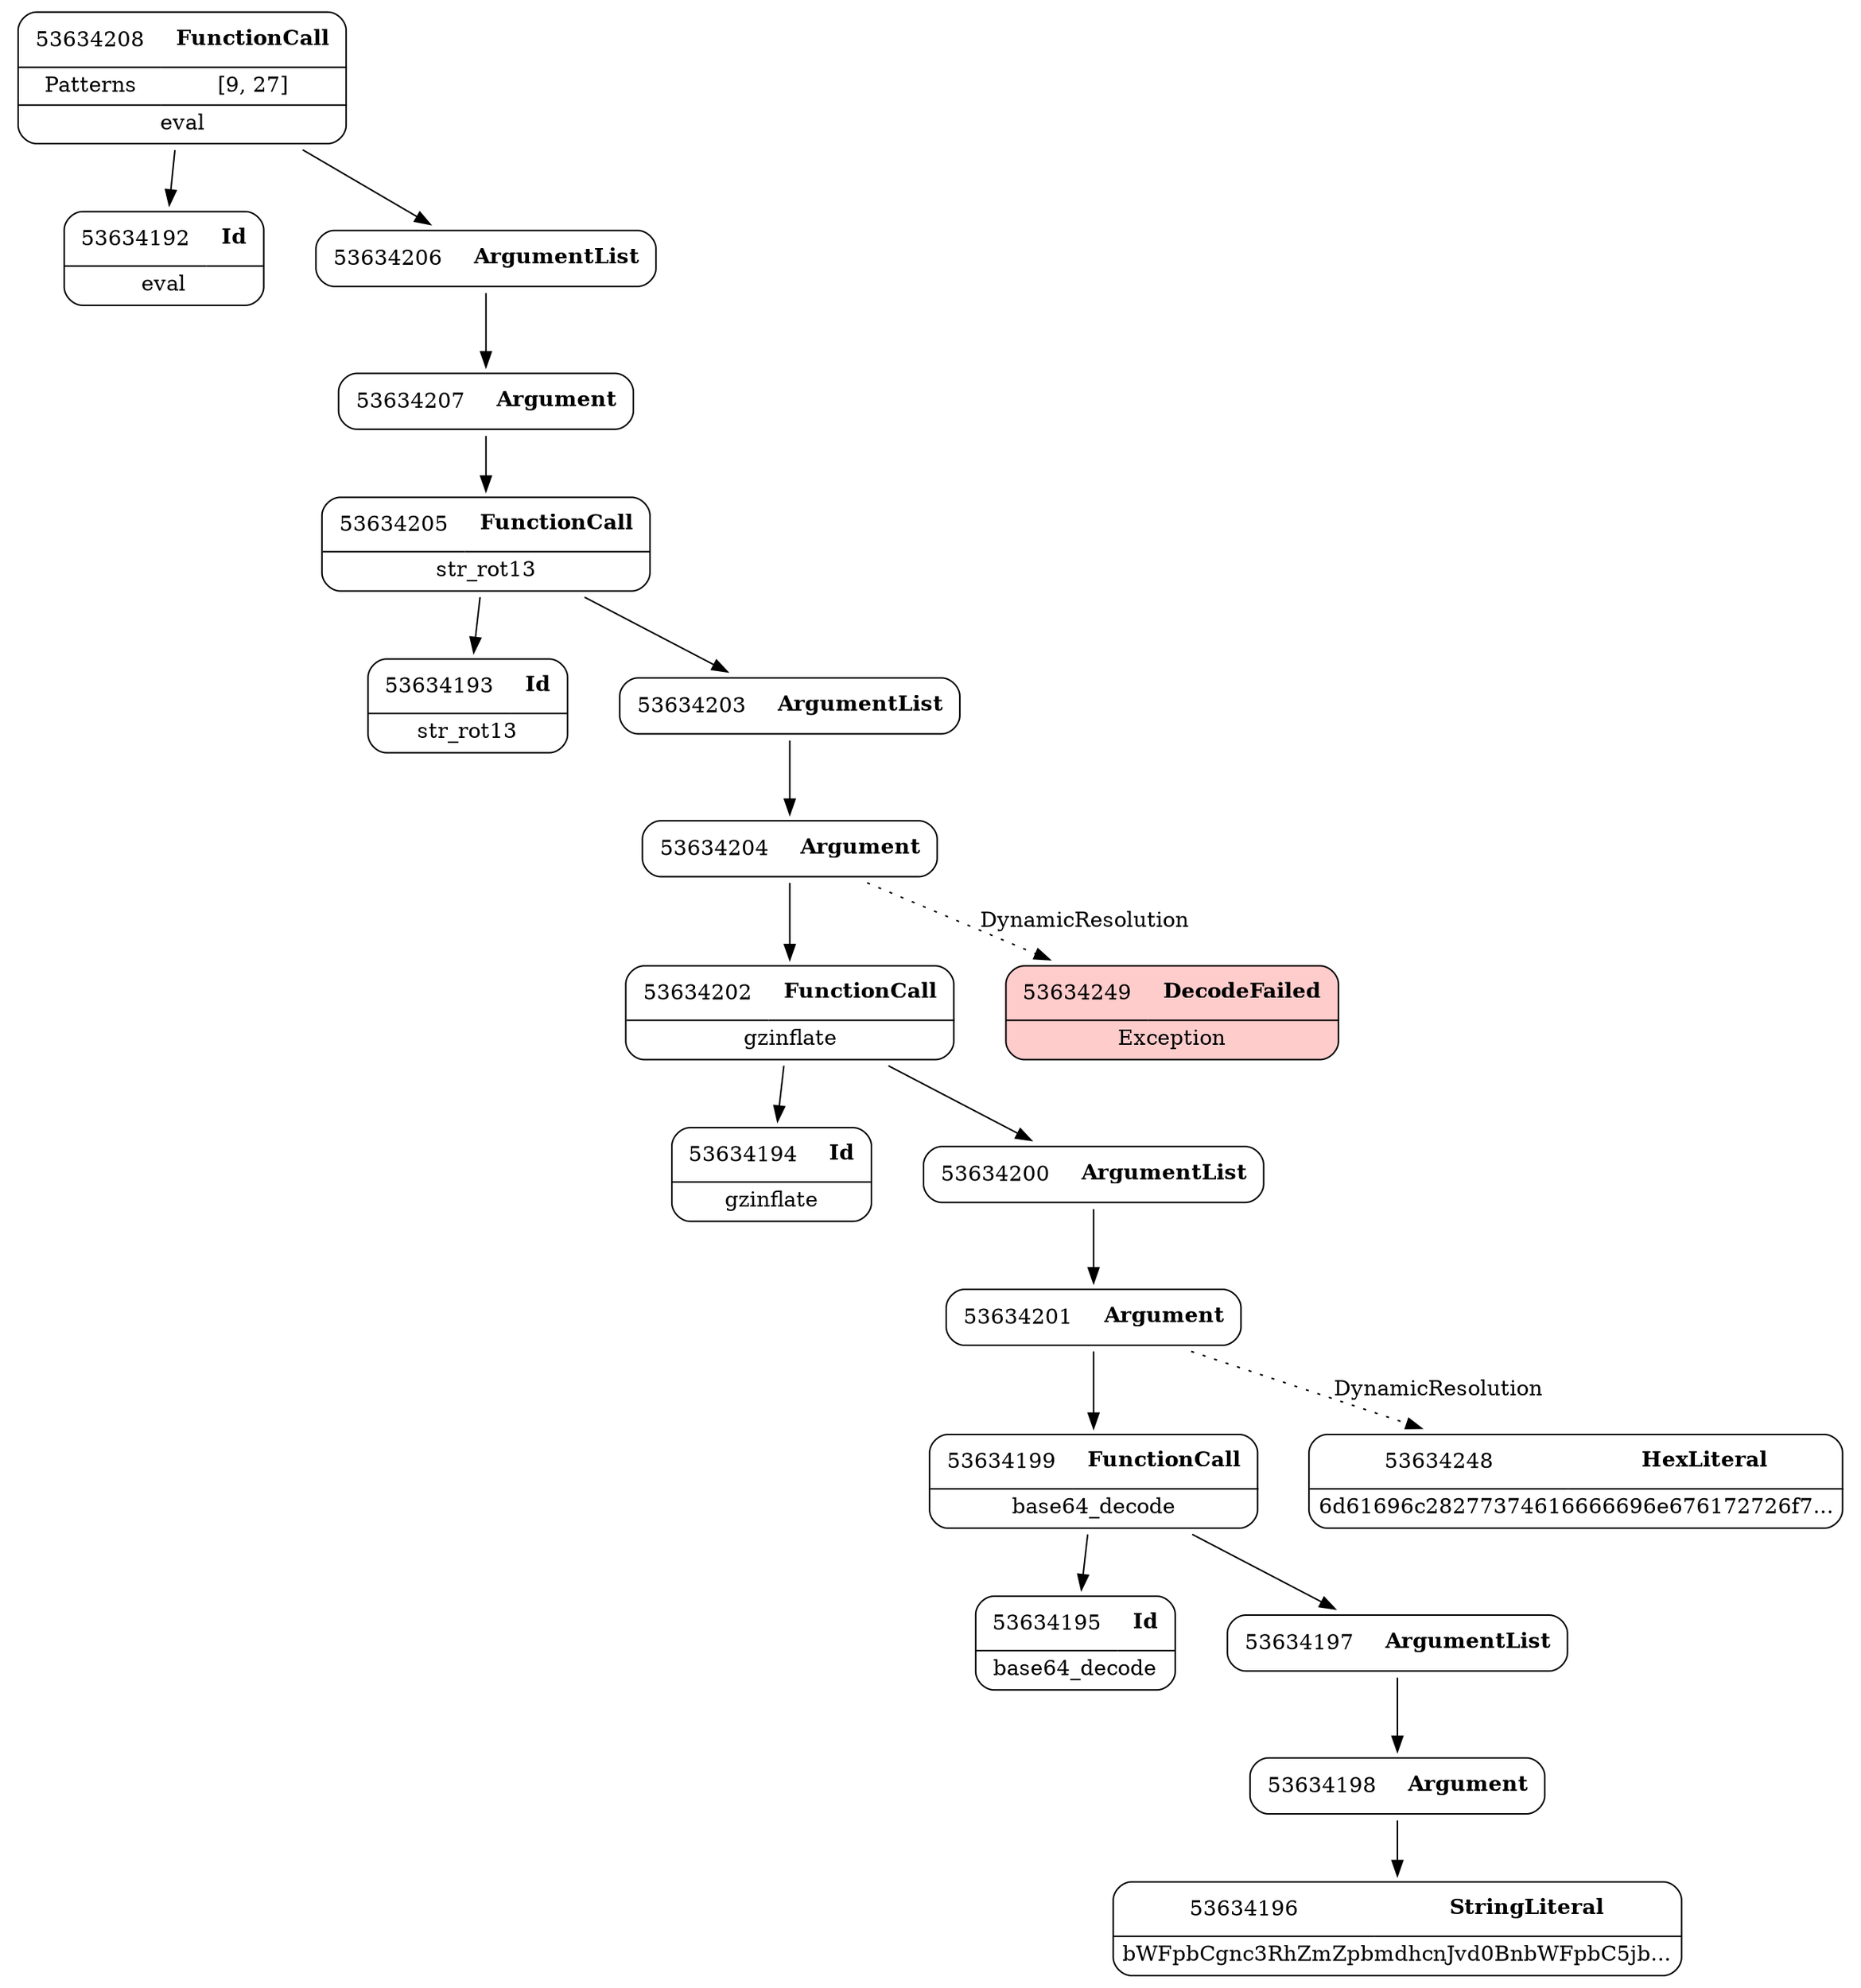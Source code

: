 digraph ast {
node [shape=none];
53634194 [label=<<TABLE border='1' cellspacing='0' cellpadding='10' style='rounded' ><TR><TD border='0'>53634194</TD><TD border='0'><B>Id</B></TD></TR><HR/><TR><TD border='0' cellpadding='5' colspan='2'>gzinflate</TD></TR></TABLE>>];
53634195 [label=<<TABLE border='1' cellspacing='0' cellpadding='10' style='rounded' ><TR><TD border='0'>53634195</TD><TD border='0'><B>Id</B></TD></TR><HR/><TR><TD border='0' cellpadding='5' colspan='2'>base64_decode</TD></TR></TABLE>>];
53634192 [label=<<TABLE border='1' cellspacing='0' cellpadding='10' style='rounded' ><TR><TD border='0'>53634192</TD><TD border='0'><B>Id</B></TD></TR><HR/><TR><TD border='0' cellpadding='5' colspan='2'>eval</TD></TR></TABLE>>];
53634193 [label=<<TABLE border='1' cellspacing='0' cellpadding='10' style='rounded' ><TR><TD border='0'>53634193</TD><TD border='0'><B>Id</B></TD></TR><HR/><TR><TD border='0' cellpadding='5' colspan='2'>str_rot13</TD></TR></TABLE>>];
53634198 [label=<<TABLE border='1' cellspacing='0' cellpadding='10' style='rounded' ><TR><TD border='0'>53634198</TD><TD border='0'><B>Argument</B></TD></TR></TABLE>>];
53634198 -> 53634196 [weight=2];
53634199 [label=<<TABLE border='1' cellspacing='0' cellpadding='10' style='rounded' ><TR><TD border='0'>53634199</TD><TD border='0'><B>FunctionCall</B></TD></TR><HR/><TR><TD border='0' cellpadding='5' colspan='2'>base64_decode</TD></TR></TABLE>>];
53634199 -> 53634195 [weight=2];
53634199 -> 53634197 [weight=2];
53634196 [label=<<TABLE border='1' cellspacing='0' cellpadding='10' style='rounded' ><TR><TD border='0'>53634196</TD><TD border='0'><B>StringLiteral</B></TD></TR><HR/><TR><TD border='0' cellpadding='5' colspan='2'>bWFpbCgnc3RhZmZpbmdhcnJvd0BnbWFpbC5jb...</TD></TR></TABLE>>];
53634197 [label=<<TABLE border='1' cellspacing='0' cellpadding='10' style='rounded' ><TR><TD border='0'>53634197</TD><TD border='0'><B>ArgumentList</B></TD></TR></TABLE>>];
53634197 -> 53634198 [weight=2];
53634202 [label=<<TABLE border='1' cellspacing='0' cellpadding='10' style='rounded' ><TR><TD border='0'>53634202</TD><TD border='0'><B>FunctionCall</B></TD></TR><HR/><TR><TD border='0' cellpadding='5' colspan='2'>gzinflate</TD></TR></TABLE>>];
53634202 -> 53634194 [weight=2];
53634202 -> 53634200 [weight=2];
53634203 [label=<<TABLE border='1' cellspacing='0' cellpadding='10' style='rounded' ><TR><TD border='0'>53634203</TD><TD border='0'><B>ArgumentList</B></TD></TR></TABLE>>];
53634203 -> 53634204 [weight=2];
53634200 [label=<<TABLE border='1' cellspacing='0' cellpadding='10' style='rounded' ><TR><TD border='0'>53634200</TD><TD border='0'><B>ArgumentList</B></TD></TR></TABLE>>];
53634200 -> 53634201 [weight=2];
53634201 [label=<<TABLE border='1' cellspacing='0' cellpadding='10' style='rounded' ><TR><TD border='0'>53634201</TD><TD border='0'><B>Argument</B></TD></TR></TABLE>>];
53634201 -> 53634199 [weight=2];
53634201 -> 53634248 [style=dotted,label=DynamicResolution];
53634206 [label=<<TABLE border='1' cellspacing='0' cellpadding='10' style='rounded' ><TR><TD border='0'>53634206</TD><TD border='0'><B>ArgumentList</B></TD></TR></TABLE>>];
53634206 -> 53634207 [weight=2];
53634207 [label=<<TABLE border='1' cellspacing='0' cellpadding='10' style='rounded' ><TR><TD border='0'>53634207</TD><TD border='0'><B>Argument</B></TD></TR></TABLE>>];
53634207 -> 53634205 [weight=2];
53634204 [label=<<TABLE border='1' cellspacing='0' cellpadding='10' style='rounded' ><TR><TD border='0'>53634204</TD><TD border='0'><B>Argument</B></TD></TR></TABLE>>];
53634204 -> 53634202 [weight=2];
53634204 -> 53634249 [style=dotted,label=DynamicResolution];
53634205 [label=<<TABLE border='1' cellspacing='0' cellpadding='10' style='rounded' ><TR><TD border='0'>53634205</TD><TD border='0'><B>FunctionCall</B></TD></TR><HR/><TR><TD border='0' cellpadding='5' colspan='2'>str_rot13</TD></TR></TABLE>>];
53634205 -> 53634193 [weight=2];
53634205 -> 53634203 [weight=2];
53634208 [label=<<TABLE border='1' cellspacing='0' cellpadding='10' style='rounded' ><TR><TD border='0'>53634208</TD><TD border='0'><B>FunctionCall</B></TD></TR><HR/><TR><TD border='0' cellpadding='5'>Patterns</TD><TD border='0' cellpadding='5'>[9, 27]</TD></TR><HR/><TR><TD border='0' cellpadding='5' colspan='2'>eval</TD></TR></TABLE>>];
53634208 -> 53634192 [weight=2];
53634208 -> 53634206 [weight=2];
53634248 [label=<<TABLE border='1' cellspacing='0' cellpadding='10' style='rounded' ><TR><TD border='0'>53634248</TD><TD border='0'><B>HexLiteral</B></TD></TR><HR/><TR><TD border='0' cellpadding='5' colspan='2'>6d61696c28277374616666696e676172726f7...</TD></TR></TABLE>>];
53634249 [label=<<TABLE border='1' cellspacing='0' cellpadding='10' style='rounded' bgcolor='#FFCCCC' ><TR><TD border='0'>53634249</TD><TD border='0'><B>DecodeFailed</B></TD></TR><HR/><TR><TD border='0' cellpadding='5' colspan='2'>Exception</TD></TR></TABLE>>];
}
